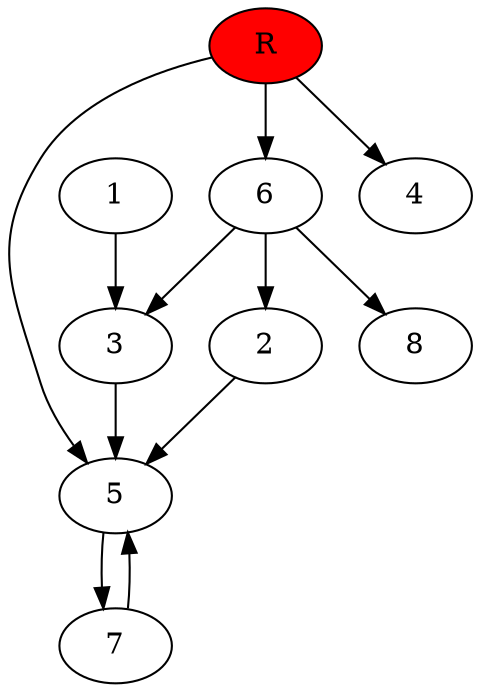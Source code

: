 digraph prb24275 {
	1
	2
	3
	4
	5
	6
	7
	8
	R [fillcolor="#ff0000" style=filled]
	1 -> 3
	2 -> 5
	3 -> 5
	5 -> 7
	6 -> 2
	6 -> 3
	6 -> 8
	7 -> 5
	R -> 4
	R -> 5
	R -> 6
}
